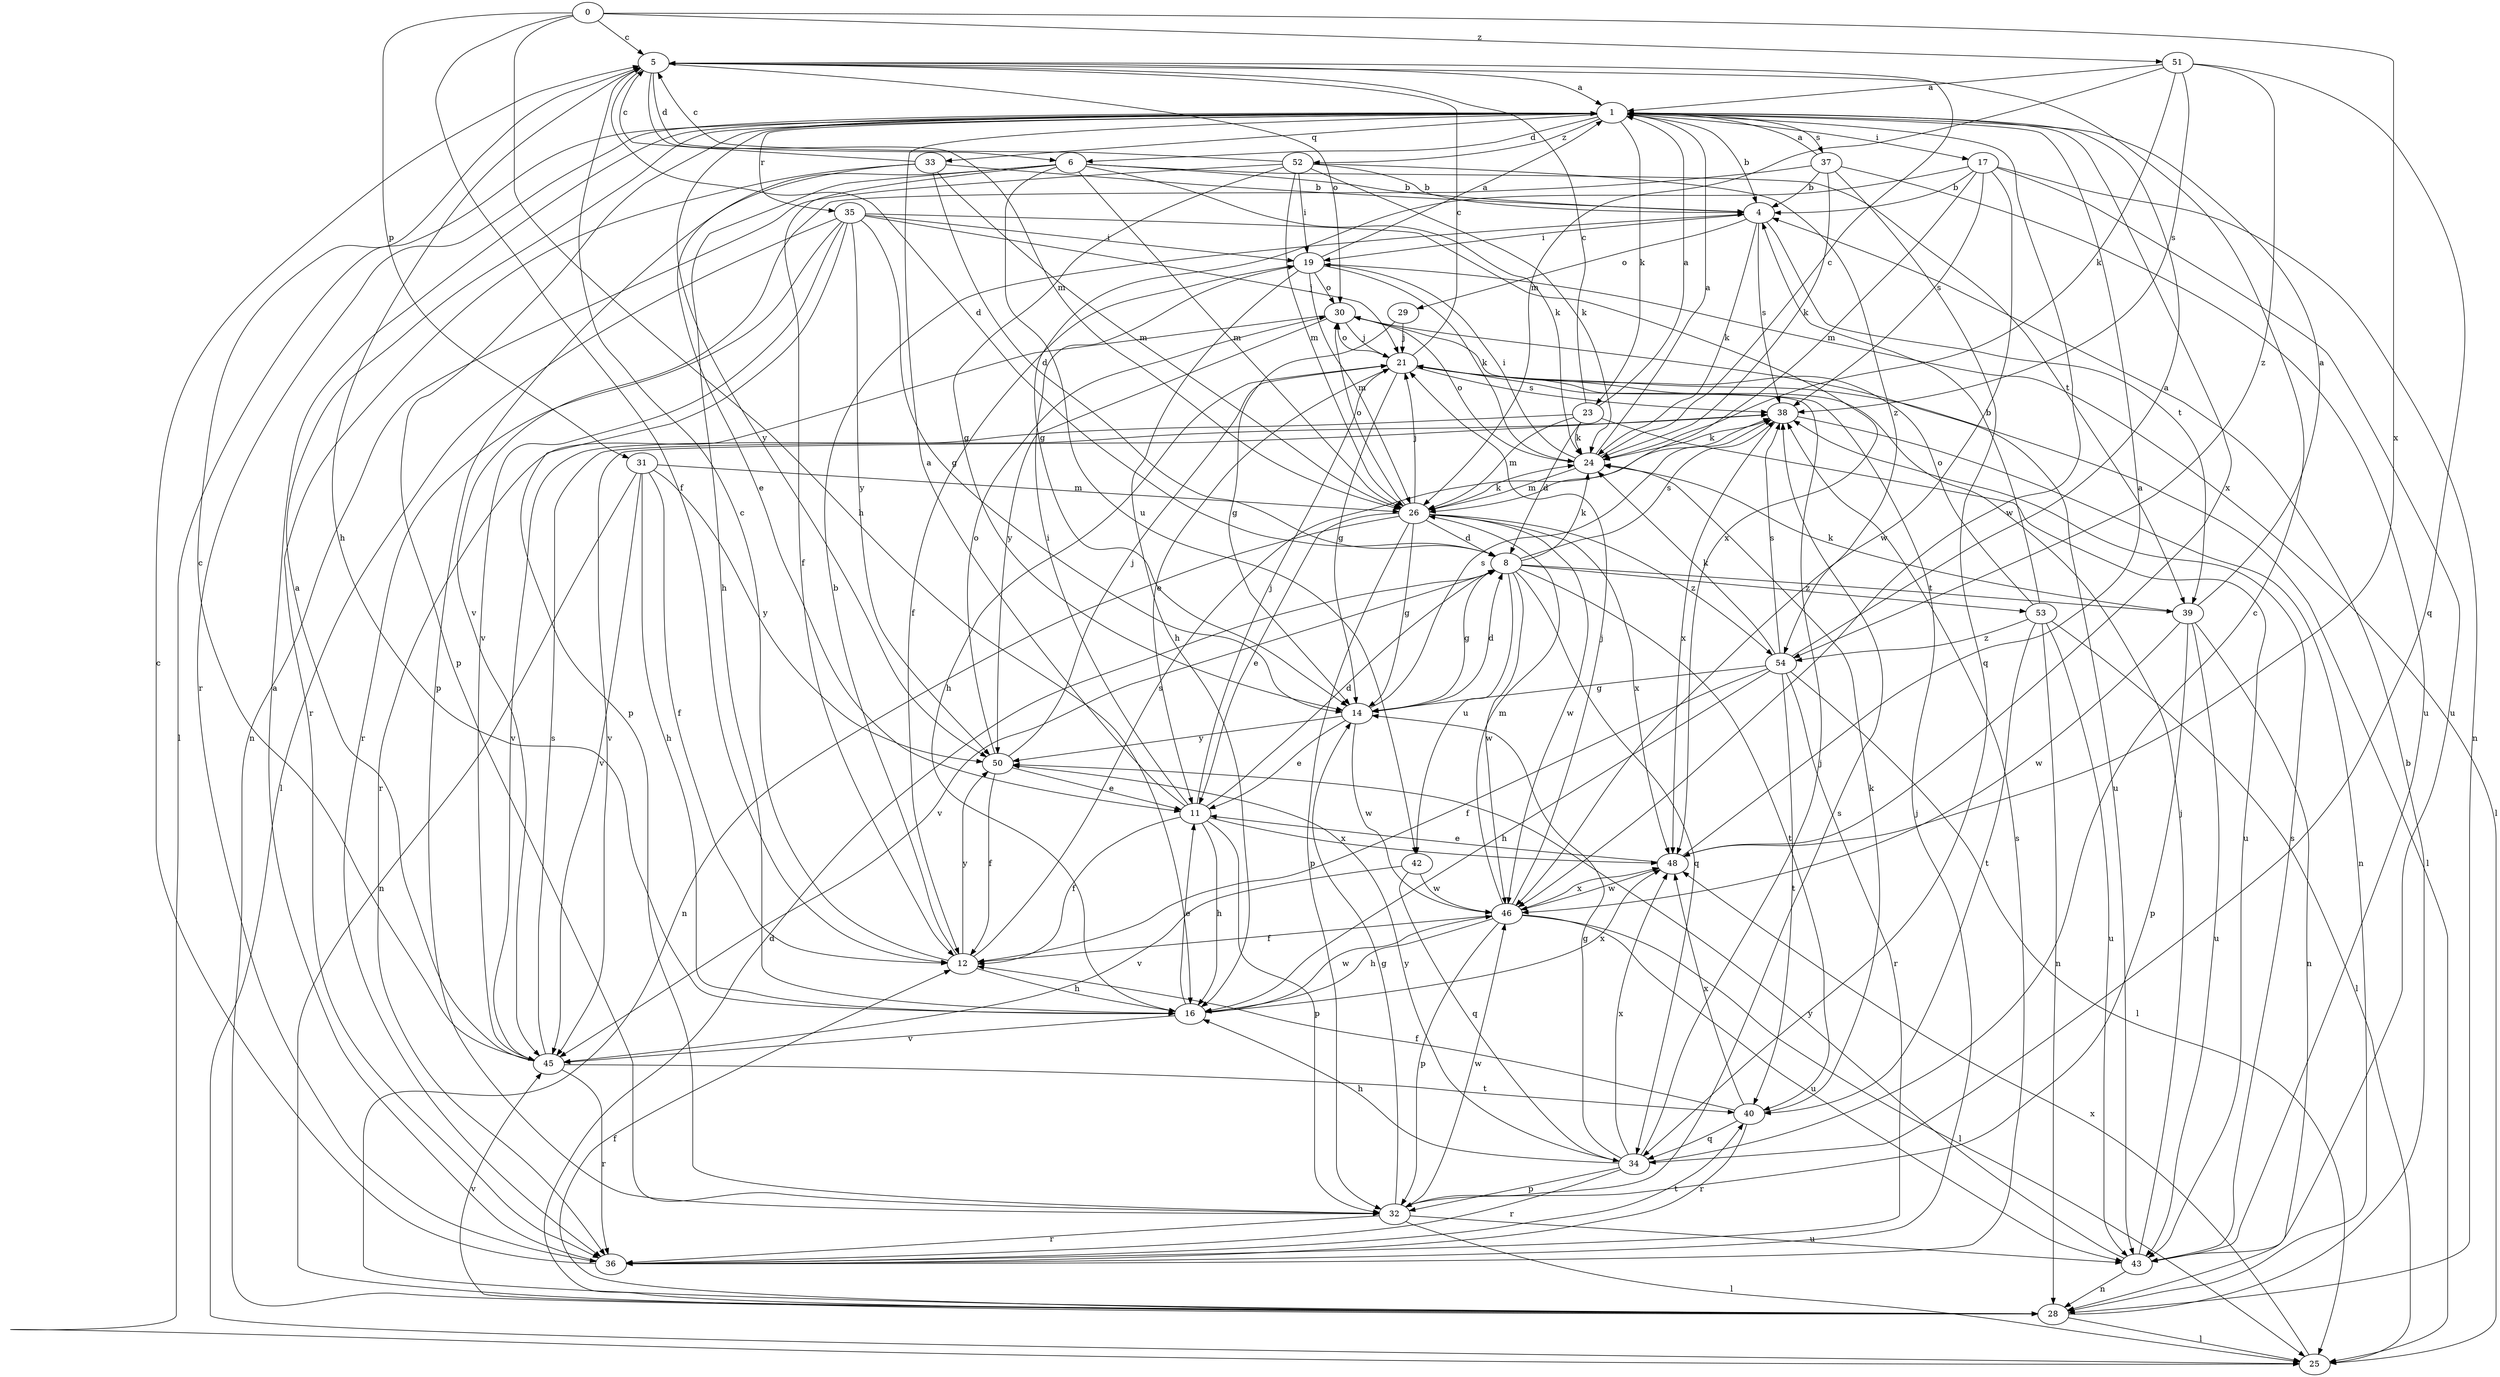 strict digraph  {
0;
1;
4;
5;
6;
8;
11;
12;
14;
16;
17;
19;
21;
23;
24;
25;
26;
28;
29;
30;
31;
32;
33;
34;
35;
36;
37;
38;
39;
40;
42;
43;
45;
46;
48;
50;
51;
52;
53;
54;
0 -> 5  [label=c];
0 -> 12  [label=f];
0 -> 16  [label=h];
0 -> 31  [label=p];
0 -> 48  [label=x];
0 -> 51  [label=z];
1 -> 4  [label=b];
1 -> 6  [label=d];
1 -> 17  [label=i];
1 -> 23  [label=k];
1 -> 25  [label=l];
1 -> 32  [label=p];
1 -> 33  [label=q];
1 -> 35  [label=r];
1 -> 36  [label=r];
1 -> 37  [label=s];
1 -> 46  [label=w];
1 -> 48  [label=x];
1 -> 50  [label=y];
1 -> 52  [label=z];
4 -> 19  [label=i];
4 -> 24  [label=k];
4 -> 29  [label=o];
4 -> 38  [label=s];
4 -> 39  [label=t];
5 -> 1  [label=a];
5 -> 6  [label=d];
5 -> 8  [label=d];
5 -> 16  [label=h];
5 -> 26  [label=m];
5 -> 30  [label=o];
6 -> 4  [label=b];
6 -> 12  [label=f];
6 -> 16  [label=h];
6 -> 24  [label=k];
6 -> 26  [label=m];
6 -> 32  [label=p];
6 -> 39  [label=t];
6 -> 42  [label=u];
8 -> 14  [label=g];
8 -> 24  [label=k];
8 -> 34  [label=q];
8 -> 38  [label=s];
8 -> 39  [label=t];
8 -> 40  [label=t];
8 -> 42  [label=u];
8 -> 45  [label=v];
8 -> 46  [label=w];
8 -> 53  [label=z];
11 -> 1  [label=a];
11 -> 8  [label=d];
11 -> 12  [label=f];
11 -> 16  [label=h];
11 -> 19  [label=i];
11 -> 21  [label=j];
11 -> 32  [label=p];
11 -> 48  [label=x];
12 -> 4  [label=b];
12 -> 5  [label=c];
12 -> 16  [label=h];
12 -> 38  [label=s];
12 -> 50  [label=y];
14 -> 8  [label=d];
14 -> 11  [label=e];
14 -> 38  [label=s];
14 -> 46  [label=w];
14 -> 50  [label=y];
16 -> 11  [label=e];
16 -> 45  [label=v];
16 -> 46  [label=w];
16 -> 48  [label=x];
17 -> 4  [label=b];
17 -> 14  [label=g];
17 -> 26  [label=m];
17 -> 28  [label=n];
17 -> 38  [label=s];
17 -> 43  [label=u];
17 -> 46  [label=w];
19 -> 1  [label=a];
19 -> 12  [label=f];
19 -> 16  [label=h];
19 -> 24  [label=k];
19 -> 25  [label=l];
19 -> 26  [label=m];
19 -> 30  [label=o];
21 -> 5  [label=c];
21 -> 11  [label=e];
21 -> 14  [label=g];
21 -> 16  [label=h];
21 -> 25  [label=l];
21 -> 30  [label=o];
21 -> 38  [label=s];
23 -> 1  [label=a];
23 -> 5  [label=c];
23 -> 8  [label=d];
23 -> 24  [label=k];
23 -> 26  [label=m];
23 -> 43  [label=u];
23 -> 45  [label=v];
24 -> 1  [label=a];
24 -> 5  [label=c];
24 -> 19  [label=i];
24 -> 26  [label=m];
24 -> 30  [label=o];
25 -> 48  [label=x];
26 -> 8  [label=d];
26 -> 11  [label=e];
26 -> 14  [label=g];
26 -> 21  [label=j];
26 -> 24  [label=k];
26 -> 28  [label=n];
26 -> 30  [label=o];
26 -> 32  [label=p];
26 -> 46  [label=w];
26 -> 48  [label=x];
26 -> 54  [label=z];
28 -> 4  [label=b];
28 -> 8  [label=d];
28 -> 12  [label=f];
28 -> 25  [label=l];
28 -> 45  [label=v];
29 -> 14  [label=g];
29 -> 21  [label=j];
30 -> 21  [label=j];
30 -> 36  [label=r];
30 -> 43  [label=u];
30 -> 50  [label=y];
31 -> 12  [label=f];
31 -> 16  [label=h];
31 -> 26  [label=m];
31 -> 28  [label=n];
31 -> 45  [label=v];
31 -> 50  [label=y];
32 -> 14  [label=g];
32 -> 25  [label=l];
32 -> 36  [label=r];
32 -> 38  [label=s];
32 -> 43  [label=u];
32 -> 46  [label=w];
33 -> 4  [label=b];
33 -> 5  [label=c];
33 -> 8  [label=d];
33 -> 11  [label=e];
33 -> 26  [label=m];
33 -> 36  [label=r];
34 -> 5  [label=c];
34 -> 14  [label=g];
34 -> 16  [label=h];
34 -> 21  [label=j];
34 -> 32  [label=p];
34 -> 36  [label=r];
34 -> 48  [label=x];
34 -> 50  [label=y];
35 -> 14  [label=g];
35 -> 19  [label=i];
35 -> 21  [label=j];
35 -> 25  [label=l];
35 -> 32  [label=p];
35 -> 36  [label=r];
35 -> 45  [label=v];
35 -> 48  [label=x];
35 -> 50  [label=y];
36 -> 1  [label=a];
36 -> 5  [label=c];
36 -> 21  [label=j];
36 -> 38  [label=s];
36 -> 40  [label=t];
37 -> 1  [label=a];
37 -> 4  [label=b];
37 -> 24  [label=k];
37 -> 34  [label=q];
37 -> 43  [label=u];
37 -> 45  [label=v];
38 -> 24  [label=k];
38 -> 28  [label=n];
38 -> 45  [label=v];
38 -> 48  [label=x];
39 -> 1  [label=a];
39 -> 24  [label=k];
39 -> 28  [label=n];
39 -> 32  [label=p];
39 -> 43  [label=u];
39 -> 46  [label=w];
40 -> 12  [label=f];
40 -> 24  [label=k];
40 -> 34  [label=q];
40 -> 36  [label=r];
40 -> 48  [label=x];
42 -> 34  [label=q];
42 -> 45  [label=v];
42 -> 46  [label=w];
43 -> 21  [label=j];
43 -> 28  [label=n];
43 -> 38  [label=s];
43 -> 50  [label=y];
45 -> 1  [label=a];
45 -> 5  [label=c];
45 -> 36  [label=r];
45 -> 38  [label=s];
45 -> 40  [label=t];
46 -> 12  [label=f];
46 -> 16  [label=h];
46 -> 21  [label=j];
46 -> 25  [label=l];
46 -> 26  [label=m];
46 -> 32  [label=p];
46 -> 43  [label=u];
46 -> 48  [label=x];
48 -> 1  [label=a];
48 -> 11  [label=e];
48 -> 46  [label=w];
50 -> 11  [label=e];
50 -> 12  [label=f];
50 -> 21  [label=j];
50 -> 30  [label=o];
51 -> 1  [label=a];
51 -> 24  [label=k];
51 -> 26  [label=m];
51 -> 34  [label=q];
51 -> 38  [label=s];
51 -> 54  [label=z];
52 -> 4  [label=b];
52 -> 5  [label=c];
52 -> 14  [label=g];
52 -> 19  [label=i];
52 -> 24  [label=k];
52 -> 26  [label=m];
52 -> 28  [label=n];
52 -> 54  [label=z];
53 -> 4  [label=b];
53 -> 25  [label=l];
53 -> 28  [label=n];
53 -> 30  [label=o];
53 -> 40  [label=t];
53 -> 43  [label=u];
53 -> 54  [label=z];
54 -> 1  [label=a];
54 -> 12  [label=f];
54 -> 14  [label=g];
54 -> 16  [label=h];
54 -> 24  [label=k];
54 -> 25  [label=l];
54 -> 36  [label=r];
54 -> 38  [label=s];
54 -> 40  [label=t];
}
